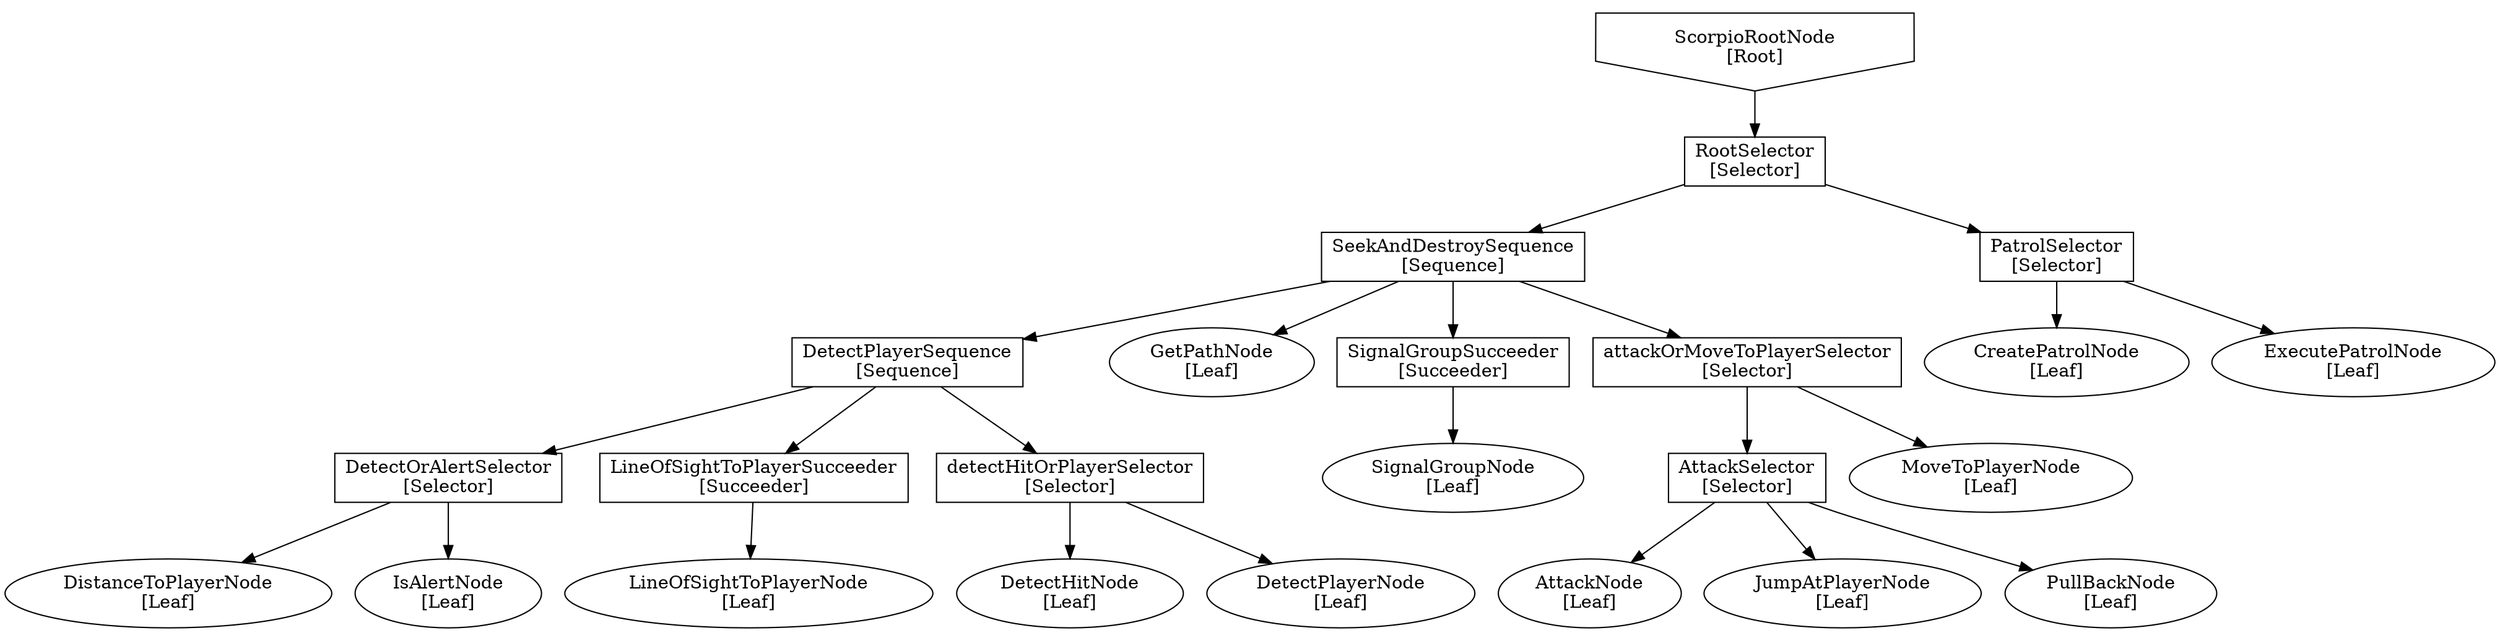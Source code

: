 digraph {
ScorpioRootNode [label="ScorpioRootNode\n[Root]" shape=invhouse];
RootSelector [label="RootSelector\n[Selector]" shape=box];
SeekAndDestroySequence [label="SeekAndDestroySequence\n[Sequence]" shape=box];
DetectPlayerSequence [label="DetectPlayerSequence\n[Sequence]" shape=box];
DetectOrAlertSelector [label="DetectOrAlertSelector\n[Selector]" shape=box];
DistanceToPlayerNode [label="DistanceToPlayerNode\n[Leaf]"];
DetectOrAlertSelector -> DistanceToPlayerNode;
IsAlertNode [label="IsAlertNode\n[Leaf]"];
DetectOrAlertSelector -> IsAlertNode;
DetectPlayerSequence -> DetectOrAlertSelector;
LineOfSightToPlayerSucceeder [label="LineOfSightToPlayerSucceeder\n[Succeeder]" shape=box];
LineOfSightToPlayerNode [label="LineOfSightToPlayerNode\n[Leaf]"];
LineOfSightToPlayerSucceeder -> LineOfSightToPlayerNode;
DetectPlayerSequence -> LineOfSightToPlayerSucceeder;
detectHitOrPlayerSelector [label="detectHitOrPlayerSelector\n[Selector]" shape=box];
DetectHitNode [label="DetectHitNode\n[Leaf]"];
detectHitOrPlayerSelector -> DetectHitNode;
DetectPlayerNode [label="DetectPlayerNode\n[Leaf]"];
detectHitOrPlayerSelector -> DetectPlayerNode;
DetectPlayerSequence -> detectHitOrPlayerSelector;
SeekAndDestroySequence -> DetectPlayerSequence;
GetPathNode [label="GetPathNode\n[Leaf]"];
SeekAndDestroySequence -> GetPathNode;
SignalGroupSucceeder [label="SignalGroupSucceeder\n[Succeeder]" shape=box];
SignalGroupNode [label="SignalGroupNode\n[Leaf]"];
SignalGroupSucceeder -> SignalGroupNode;
SeekAndDestroySequence -> SignalGroupSucceeder;
attackOrMoveToPlayerSelector [label="attackOrMoveToPlayerSelector\n[Selector]" shape=box];
AttackSelector [label="AttackSelector\n[Selector]" shape=box];
AttackNode [label="AttackNode\n[Leaf]"];
AttackSelector -> AttackNode;
JumpAtPlayerNode [label="JumpAtPlayerNode\n[Leaf]"];
AttackSelector -> JumpAtPlayerNode;
PullBackNode [label="PullBackNode\n[Leaf]"];
AttackSelector -> PullBackNode;
attackOrMoveToPlayerSelector -> AttackSelector;
MoveToPlayerNode [label="MoveToPlayerNode\n[Leaf]"];
attackOrMoveToPlayerSelector -> MoveToPlayerNode;
SeekAndDestroySequence -> attackOrMoveToPlayerSelector;
RootSelector -> SeekAndDestroySequence;
PatrolSelector [label="PatrolSelector\n[Selector]" shape=box];
CreatePatrolNode [label="CreatePatrolNode\n[Leaf]"];
PatrolSelector -> CreatePatrolNode;
ExecutePatrolNode [label="ExecutePatrolNode\n[Leaf]"];
PatrolSelector -> ExecutePatrolNode;
RootSelector -> PatrolSelector;
ScorpioRootNode -> RootSelector;
}
